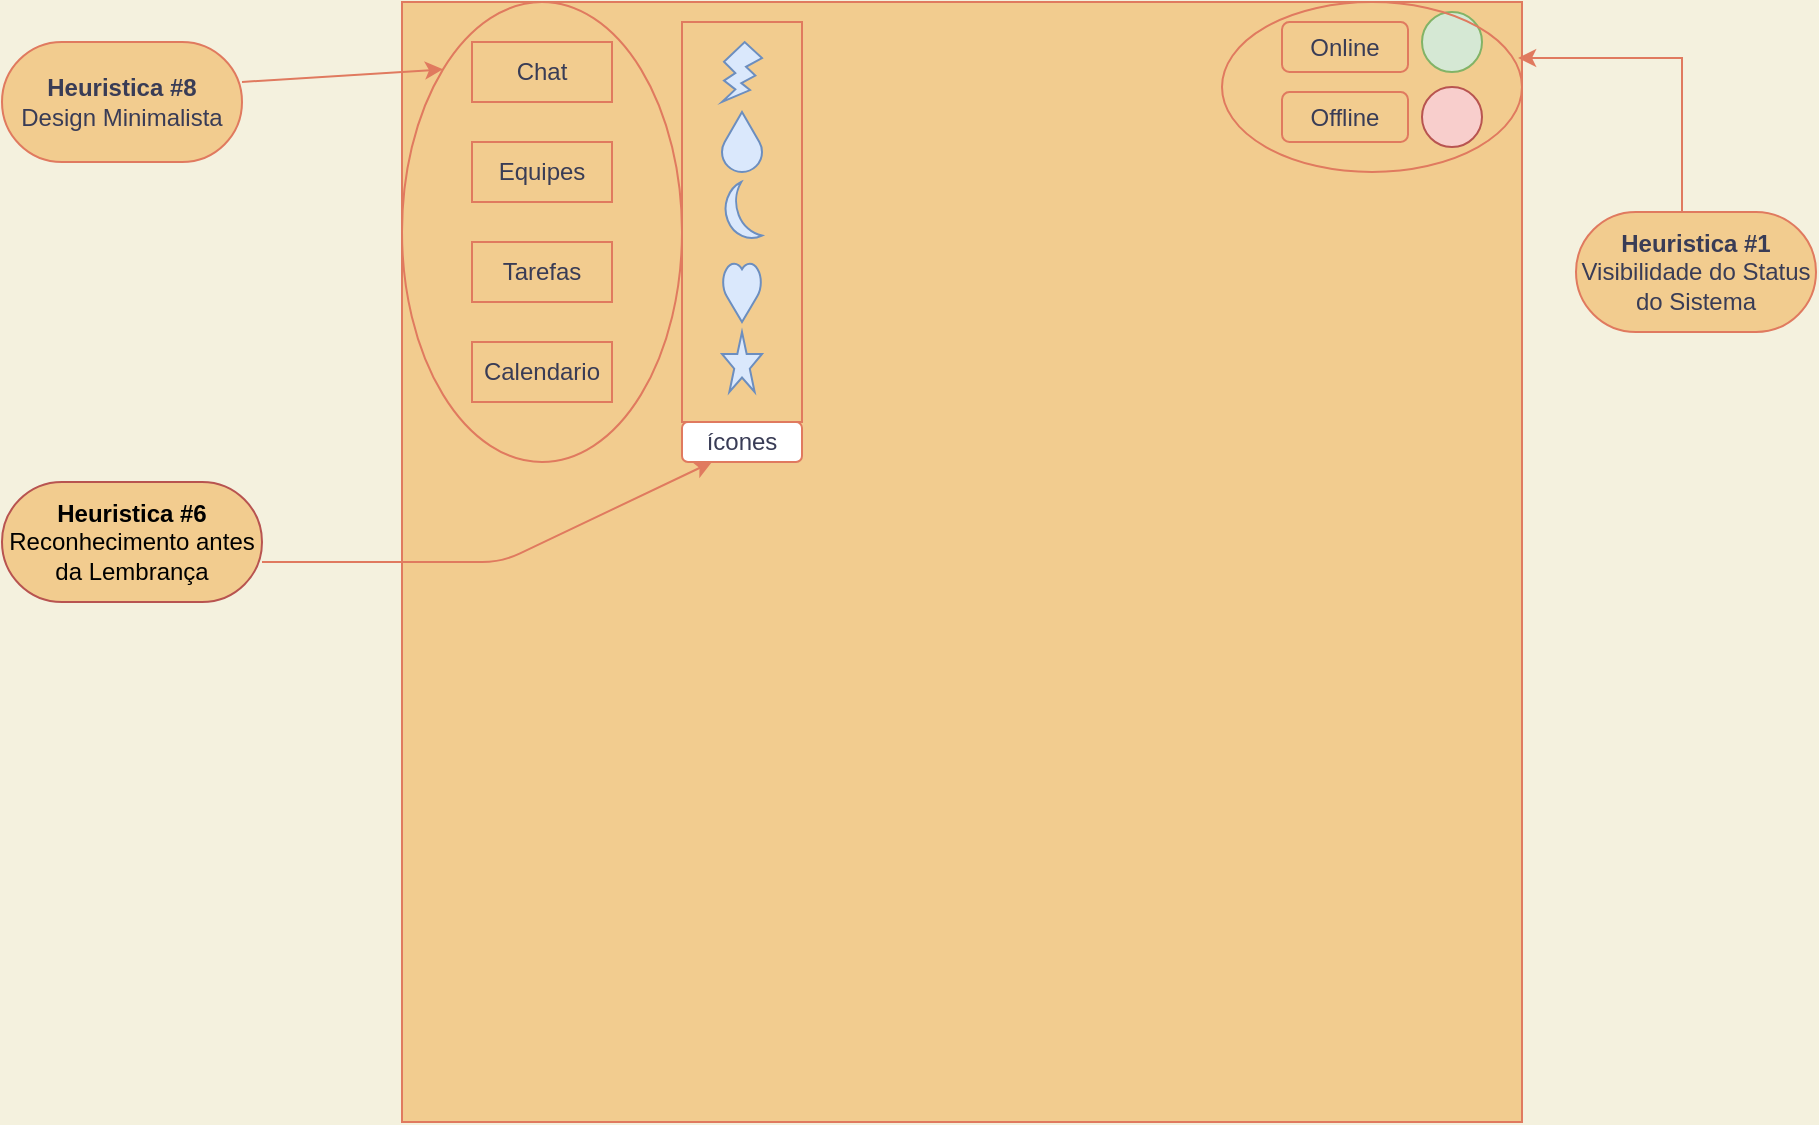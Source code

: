 <mxfile version="16.6.5" type="github"><diagram id="hxcEZVCjwh52HljHbh9Z" name="Page-1"><mxGraphModel dx="2158" dy="794" grid="1" gridSize="10" guides="1" tooltips="1" connect="1" arrows="1" fold="1" page="1" pageScale="1" pageWidth="827" pageHeight="1169" background="#F4F1DE" math="0" shadow="0"><root><mxCell id="0"/><mxCell id="1" parent="0"/><mxCell id="DUDMVQwKNU9Vak7064rS-5" value="" style="whiteSpace=wrap;html=1;aspect=fixed;fillColor=#F2CC8F;strokeColor=#E07A5F;fontColor=#393C56;" vertex="1" parent="1"><mxGeometry x="120" y="40" width="560" height="560" as="geometry"/></mxCell><mxCell id="DUDMVQwKNU9Vak7064rS-6" value="Chat" style="rounded=0;whiteSpace=wrap;html=1;fillColor=#F2CC8F;strokeColor=#E07A5F;fontColor=#393C56;" vertex="1" parent="1"><mxGeometry x="155" y="60" width="70" height="30" as="geometry"/></mxCell><mxCell id="DUDMVQwKNU9Vak7064rS-7" value="Equipes" style="rounded=0;whiteSpace=wrap;html=1;fillColor=#F2CC8F;strokeColor=#E07A5F;fontColor=#393C56;" vertex="1" parent="1"><mxGeometry x="155" y="110" width="70" height="30" as="geometry"/></mxCell><mxCell id="DUDMVQwKNU9Vak7064rS-8" value="Tarefas" style="rounded=0;whiteSpace=wrap;html=1;fillColor=#F2CC8F;strokeColor=#E07A5F;fontColor=#393C56;" vertex="1" parent="1"><mxGeometry x="155" y="160" width="70" height="30" as="geometry"/></mxCell><mxCell id="DUDMVQwKNU9Vak7064rS-9" value="Calendario" style="rounded=0;whiteSpace=wrap;html=1;fillColor=#F2CC8F;strokeColor=#E07A5F;fontColor=#393C56;" vertex="1" parent="1"><mxGeometry x="155" y="210" width="70" height="30" as="geometry"/></mxCell><mxCell id="DUDMVQwKNU9Vak7064rS-10" value="" style="ellipse;whiteSpace=wrap;html=1;fillColor=none;strokeColor=#E07A5F;fontColor=#393C56;" vertex="1" parent="1"><mxGeometry x="120" y="40" width="140" height="230" as="geometry"/></mxCell><mxCell id="DUDMVQwKNU9Vak7064rS-11" value="&lt;b&gt;Heuristica #8&lt;/b&gt;&lt;br&gt;Design Minimalista" style="rounded=1;whiteSpace=wrap;html=1;fillColor=#F2CC8F;arcSize=50;strokeColor=#E07A5F;fontColor=#393C56;" vertex="1" parent="1"><mxGeometry x="-80" y="60" width="120" height="60" as="geometry"/></mxCell><mxCell id="DUDMVQwKNU9Vak7064rS-12" value="" style="endArrow=classic;html=1;rounded=0;entryX=0;entryY=0;entryDx=0;entryDy=0;labelBackgroundColor=#F4F1DE;strokeColor=#E07A5F;fontColor=#393C56;" edge="1" parent="1" target="DUDMVQwKNU9Vak7064rS-10"><mxGeometry width="50" height="50" relative="1" as="geometry"><mxPoint x="40" y="80" as="sourcePoint"/><mxPoint x="90" y="30" as="targetPoint"/></mxGeometry></mxCell><mxCell id="DUDMVQwKNU9Vak7064rS-13" value="" style="ellipse;whiteSpace=wrap;html=1;aspect=fixed;fillColor=#d5e8d4;strokeColor=#82b366;" vertex="1" parent="1"><mxGeometry x="630" y="45" width="30" height="30" as="geometry"/></mxCell><mxCell id="DUDMVQwKNU9Vak7064rS-14" value="Online" style="rounded=1;whiteSpace=wrap;html=1;fillColor=#F2CC8F;strokeColor=#E07A5F;fontColor=#393C56;" vertex="1" parent="1"><mxGeometry x="560" y="50" width="63" height="25" as="geometry"/></mxCell><mxCell id="DUDMVQwKNU9Vak7064rS-17" value="" style="ellipse;whiteSpace=wrap;html=1;aspect=fixed;fillColor=#f8cecc;strokeColor=#b85450;" vertex="1" parent="1"><mxGeometry x="630" y="82.5" width="30" height="30" as="geometry"/></mxCell><mxCell id="DUDMVQwKNU9Vak7064rS-18" value="Offline" style="rounded=1;whiteSpace=wrap;html=1;fillColor=#F2CC8F;strokeColor=#E07A5F;fontColor=#393C56;" vertex="1" parent="1"><mxGeometry x="560" y="85" width="63" height="25" as="geometry"/></mxCell><mxCell id="DUDMVQwKNU9Vak7064rS-19" value="" style="ellipse;whiteSpace=wrap;html=1;fillColor=none;strokeColor=#E07A5F;fontColor=#393C56;" vertex="1" parent="1"><mxGeometry x="530" y="40" width="150" height="85" as="geometry"/></mxCell><mxCell id="DUDMVQwKNU9Vak7064rS-20" value="&lt;b&gt;Heuristica #1&lt;/b&gt;&lt;br&gt;Visibilidade do Status do Sistema" style="rounded=1;whiteSpace=wrap;html=1;fillColor=#F2CC8F;arcSize=50;strokeColor=#E07A5F;fontColor=#393C56;" vertex="1" parent="1"><mxGeometry x="707" y="145" width="120" height="60" as="geometry"/></mxCell><mxCell id="DUDMVQwKNU9Vak7064rS-21" value="" style="endArrow=classic;html=1;rounded=0;entryX=0.987;entryY=0.329;entryDx=0;entryDy=0;entryPerimeter=0;labelBackgroundColor=#F4F1DE;strokeColor=#E07A5F;fontColor=#393C56;" edge="1" parent="1" target="DUDMVQwKNU9Vak7064rS-19"><mxGeometry width="50" height="50" relative="1" as="geometry"><mxPoint x="760" y="145" as="sourcePoint"/><mxPoint x="810" y="95" as="targetPoint"/><Array as="points"><mxPoint x="760" y="68"/></Array></mxGeometry></mxCell><mxCell id="DUDMVQwKNU9Vak7064rS-22" value="" style="verticalLabelPosition=bottom;verticalAlign=top;html=1;shape=mxgraph.basic.flash;rounded=0;sketch=0;strokeColor=#6c8ebf;fillColor=#dae8fc;" vertex="1" parent="1"><mxGeometry x="280" y="60" width="20" height="30" as="geometry"/></mxCell><mxCell id="DUDMVQwKNU9Vak7064rS-23" value="" style="verticalLabelPosition=bottom;verticalAlign=top;html=1;shape=mxgraph.basic.drop;rounded=0;sketch=0;strokeColor=#6c8ebf;fillColor=#dae8fc;" vertex="1" parent="1"><mxGeometry x="280" y="95" width="20" height="30" as="geometry"/></mxCell><mxCell id="DUDMVQwKNU9Vak7064rS-25" value="" style="verticalLabelPosition=bottom;verticalAlign=top;html=1;shape=mxgraph.basic.moon;rounded=0;sketch=0;strokeColor=#6c8ebf;fillColor=#dae8fc;" vertex="1" parent="1"><mxGeometry x="280" y="130" width="20" height="30" as="geometry"/></mxCell><mxCell id="DUDMVQwKNU9Vak7064rS-26" value="" style="verticalLabelPosition=bottom;verticalAlign=top;html=1;shape=mxgraph.basic.heart;rounded=0;sketch=0;strokeColor=#6c8ebf;fillColor=#dae8fc;" vertex="1" parent="1"><mxGeometry x="280" y="170" width="20" height="30" as="geometry"/></mxCell><mxCell id="DUDMVQwKNU9Vak7064rS-27" value="" style="verticalLabelPosition=bottom;verticalAlign=top;html=1;shape=mxgraph.basic.star;rounded=0;sketch=0;strokeColor=#6c8ebf;fillColor=#dae8fc;" vertex="1" parent="1"><mxGeometry x="280" y="205" width="20" height="30" as="geometry"/></mxCell><mxCell id="DUDMVQwKNU9Vak7064rS-28" value="" style="rounded=0;whiteSpace=wrap;html=1;sketch=0;fontColor=#393C56;strokeColor=#E07A5F;fillColor=none;" vertex="1" parent="1"><mxGeometry x="260" y="50" width="60" height="200" as="geometry"/></mxCell><mxCell id="DUDMVQwKNU9Vak7064rS-29" value="ícones" style="rounded=1;whiteSpace=wrap;html=1;sketch=0;fontColor=#393C56;strokeColor=#E07A5F;fillColor=default;" vertex="1" parent="1"><mxGeometry x="260" y="250" width="60" height="20" as="geometry"/></mxCell><mxCell id="DUDMVQwKNU9Vak7064rS-30" value="&lt;b&gt;Heuristica #6&lt;br&gt;&lt;/b&gt;Reconhecimento antes da Lembrança" style="rounded=1;whiteSpace=wrap;html=1;sketch=0;strokeColor=#b85450;fillColor=#F2CC8F;align=center;arcSize=50;" vertex="1" parent="1"><mxGeometry x="-80" y="280" width="130" height="60" as="geometry"/></mxCell><mxCell id="DUDMVQwKNU9Vak7064rS-31" value="" style="endArrow=classic;html=1;rounded=1;sketch=0;fontColor=#393C56;strokeColor=#E07A5F;fillColor=#F2CC8F;curved=0;entryX=0.25;entryY=1;entryDx=0;entryDy=0;" edge="1" parent="1" target="DUDMVQwKNU9Vak7064rS-29"><mxGeometry width="50" height="50" relative="1" as="geometry"><mxPoint x="50" y="320" as="sourcePoint"/><mxPoint x="100" y="270" as="targetPoint"/><Array as="points"><mxPoint x="170" y="320"/></Array></mxGeometry></mxCell></root></mxGraphModel></diagram></mxfile>